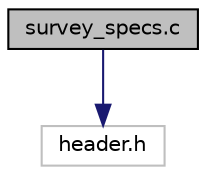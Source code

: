 digraph "survey_specs.c"
{
 // LATEX_PDF_SIZE
  edge [fontname="Helvetica",fontsize="10",labelfontname="Helvetica",labelfontsize="10"];
  node [fontname="Helvetica",fontsize="10",shape=record];
  Node1 [label="survey_specs.c",height=0.2,width=0.4,color="black", fillcolor="grey75", style="filled", fontcolor="black",tooltip="Documented computation of some survey-related functions."];
  Node1 -> Node2 [color="midnightblue",fontsize="10",style="solid",fontname="Helvetica"];
  Node2 [label="header.h",height=0.2,width=0.4,color="grey75", fillcolor="white", style="filled",tooltip=" "];
}
